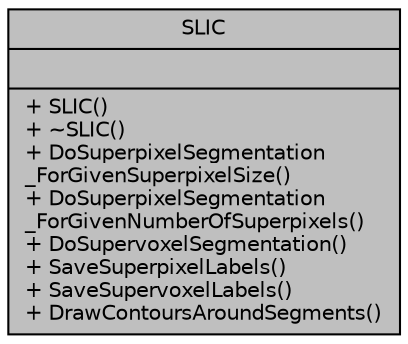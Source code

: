 digraph "SLIC"
{
  edge [fontname="Helvetica",fontsize="10",labelfontname="Helvetica",labelfontsize="10"];
  node [fontname="Helvetica",fontsize="10",shape=record];
  Node1 [label="{SLIC\n||+ SLIC()\l+ ~SLIC()\l+ DoSuperpixelSegmentation\l_ForGivenSuperpixelSize()\l+ DoSuperpixelSegmentation\l_ForGivenNumberOfSuperpixels()\l+ DoSupervoxelSegmentation()\l+ SaveSuperpixelLabels()\l+ SaveSupervoxelLabels()\l+ DrawContoursAroundSegments()\l}",height=0.2,width=0.4,color="black", fillcolor="grey75", style="filled", fontcolor="black"];
}
